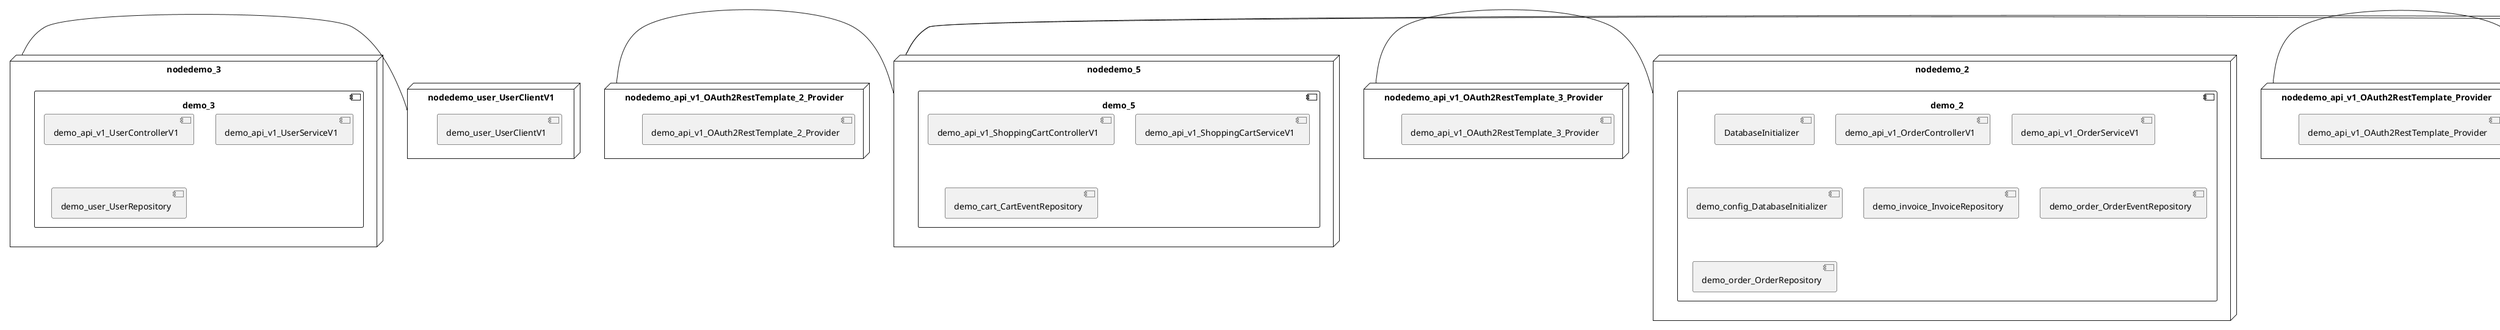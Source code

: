 @startuml
skinparam fixCircleLabelOverlapping true
skinparam componentStyle uml2
node nodedemo {
component demo {
[demo_account_AccountRepository] [[kbastani-spring-cloud-event-sourcing-example.system#_Rb48UsfoEe-P9MVBanNX5A]]
[demo_api_v1_AccountControllerV1] [[kbastani-spring-cloud-event-sourcing-example.system#_Rb48UsfoEe-P9MVBanNX5A]]
[demo_api_v1_AccountServiceV1] [[kbastani-spring-cloud-event-sourcing-example.system#_Rb48UsfoEe-P9MVBanNX5A]]
}
}
node nodedemo_2 {
component demo_2 {
[DatabaseInitializer] [[kbastani-spring-cloud-event-sourcing-example.system#_Rb48UsfoEe-P9MVBanNX5A]]
[demo_api_v1_OrderControllerV1] [[kbastani-spring-cloud-event-sourcing-example.system#_Rb48UsfoEe-P9MVBanNX5A]]
[demo_api_v1_OrderServiceV1] [[kbastani-spring-cloud-event-sourcing-example.system#_Rb48UsfoEe-P9MVBanNX5A]]
[demo_config_DatabaseInitializer] [[kbastani-spring-cloud-event-sourcing-example.system#_Rb48UsfoEe-P9MVBanNX5A]]
[demo_invoice_InvoiceRepository] [[kbastani-spring-cloud-event-sourcing-example.system#_Rb48UsfoEe-P9MVBanNX5A]]
[demo_order_OrderEventRepository] [[kbastani-spring-cloud-event-sourcing-example.system#_Rb48UsfoEe-P9MVBanNX5A]]
[demo_order_OrderRepository] [[kbastani-spring-cloud-event-sourcing-example.system#_Rb48UsfoEe-P9MVBanNX5A]]
}
}
node nodedemo_3 {
component demo_3 {
[demo_api_v1_UserControllerV1] [[kbastani-spring-cloud-event-sourcing-example.system#_Rb48UsfoEe-P9MVBanNX5A]]
[demo_api_v1_UserServiceV1] [[kbastani-spring-cloud-event-sourcing-example.system#_Rb48UsfoEe-P9MVBanNX5A]]
[demo_user_UserRepository] [[kbastani-spring-cloud-event-sourcing-example.system#_Rb48UsfoEe-P9MVBanNX5A]]
}
}
node nodedemo_4 {
component demo_4 {
[demo_api_v1_CatalogControllerV1] [[kbastani-spring-cloud-event-sourcing-example.system#_Rb48UsfoEe-P9MVBanNX5A]]
[demo_api_v1_CatalogServiceV1] [[kbastani-spring-cloud-event-sourcing-example.system#_Rb48UsfoEe-P9MVBanNX5A]]
[demo_catalog_CatalogInfoRepository] [[kbastani-spring-cloud-event-sourcing-example.system#_Rb48UsfoEe-P9MVBanNX5A]]
}
}
node nodedemo_5 {
component demo_5 {
[demo_api_v1_ShoppingCartControllerV1] [[kbastani-spring-cloud-event-sourcing-example.system#_Rb48UsfoEe-P9MVBanNX5A]]
[demo_api_v1_ShoppingCartServiceV1] [[kbastani-spring-cloud-event-sourcing-example.system#_Rb48UsfoEe-P9MVBanNX5A]]
[demo_cart_CartEventRepository] [[kbastani-spring-cloud-event-sourcing-example.system#_Rb48UsfoEe-P9MVBanNX5A]]
}
}
node nodedemo_6 {
component demo_6 {
[demo_UserController] [[kbastani-spring-cloud-event-sourcing-example.system#_Rb48UsfoEe-P9MVBanNX5A]]
[demo_UserRepository] [[kbastani-spring-cloud-event-sourcing-example.system#_Rb48UsfoEe-P9MVBanNX5A]]
[demo_UserService] [[kbastani-spring-cloud-event-sourcing-example.system#_Rb48UsfoEe-P9MVBanNX5A]]
[demo_login_UserController] [[kbastani-spring-cloud-event-sourcing-example.system#_Rb48UsfoEe-P9MVBanNX5A]]
}
}
node nodedemo_v1 {
component demo_v1 {
[demo_v1_InventoryControllerV1] [[kbastani-spring-cloud-event-sourcing-example.system#_Rb48UsfoEe-P9MVBanNX5A]]
[demo_v1_InventoryServiceV1] [[kbastani-spring-cloud-event-sourcing-example.system#_Rb48UsfoEe-P9MVBanNX5A]]
}
}
node nodedemo_api_v1_OAuth2RestTemplate_2_Provider {
[demo_api_v1_OAuth2RestTemplate_2_Provider] [[kbastani-spring-cloud-event-sourcing-example.system#_Rb48UsfoEe-P9MVBanNX5A]]
}
node nodedemo_api_v1_OAuth2RestTemplate_3_Provider {
[demo_api_v1_OAuth2RestTemplate_3_Provider] [[kbastani-spring-cloud-event-sourcing-example.system#_Rb48UsfoEe-P9MVBanNX5A]]
}
node nodedemo_api_v1_OAuth2RestTemplate_Provider {
[demo_api_v1_OAuth2RestTemplate_Provider] [[kbastani-spring-cloud-event-sourcing-example.system#_Rb48UsfoEe-P9MVBanNX5A]]
}
node nodedemo_api_v1_RestTemplate_2_Provider {
[demo_api_v1_RestTemplate_2_Provider] [[kbastani-spring-cloud-event-sourcing-example.system#_Rb48UsfoEe-P9MVBanNX5A]]
}
node nodedemo_api_v1_RestTemplate_Provider {
[demo_api_v1_RestTemplate_Provider] [[kbastani-spring-cloud-event-sourcing-example.system#_Rb48UsfoEe-P9MVBanNX5A]]
}
node nodedemo_inventory_InventoryRepository_Provider {
[demo_inventory_InventoryRepository_Provider] [[kbastani-spring-cloud-event-sourcing-example.system#_Rb48UsfoEe-P9MVBanNX5A]]
}
node nodedemo_login_AuthenticationManager_Provider {
[demo_login_AuthenticationManager_Provider] [[kbastani-spring-cloud-event-sourcing-example.system#_Rb48UsfoEe-P9MVBanNX5A]]
}
node nodedemo_login_ClientDetailsService_Provider {
[demo_login_ClientDetailsService_Provider] [[kbastani-spring-cloud-event-sourcing-example.system#_Rb48UsfoEe-P9MVBanNX5A]]
}
node nodedemo_login_HttpSessionSecurityContextRepository_Provider {
[demo_login_HttpSessionSecurityContextRepository_Provider] [[kbastani-spring-cloud-event-sourcing-example.system#_Rb48UsfoEe-P9MVBanNX5A]]
}
node nodedemo_login_LoginController {
[demo_login_LoginController] [[kbastani-spring-cloud-event-sourcing-example.system#_Rb48UsfoEe-P9MVBanNX5A]]
}
node nodedemo_product_ProductRepository_Provider {
[demo_product_ProductRepository_Provider] [[kbastani-spring-cloud-event-sourcing-example.system#_Rb48UsfoEe-P9MVBanNX5A]]
}
node nodedemo_user_UserClientV1 {
[demo_user_UserClientV1] [[kbastani-spring-cloud-event-sourcing-example.system#_Rb48UsfoEe-P9MVBanNX5A]]
}
node nodedemo_v1_Session_Provider {
[demo_v1_Session_Provider] [[kbastani-spring-cloud-event-sourcing-example.system#_Rb48UsfoEe-P9MVBanNX5A]]
}
[nodedemo_3] - [nodedemo_user_UserClientV1]
[nodedemo_api_v1_OAuth2RestTemplate_2_Provider] - [nodedemo_5]
[nodedemo_api_v1_OAuth2RestTemplate_3_Provider] - [nodedemo_2]
[nodedemo_api_v1_OAuth2RestTemplate_Provider] - [nodedemo]
[nodedemo_api_v1_RestTemplate_2_Provider] - [nodedemo_5]
[nodedemo_api_v1_RestTemplate_Provider] - [nodedemo_5]
[nodedemo_inventory_InventoryRepository_Provider] - [nodedemo_v1]
[nodedemo_login_AuthenticationManager_Provider] - [nodedemo_login_LoginController]
[nodedemo_login_ClientDetailsService_Provider] - [nodedemo_login_LoginController]
[nodedemo_login_HttpSessionSecurityContextRepository_Provider] - [nodedemo_login_LoginController]
[nodedemo_product_ProductRepository_Provider] - [nodedemo_v1]
[nodedemo_v1_Session_Provider] - [nodedemo_v1]

@enduml

